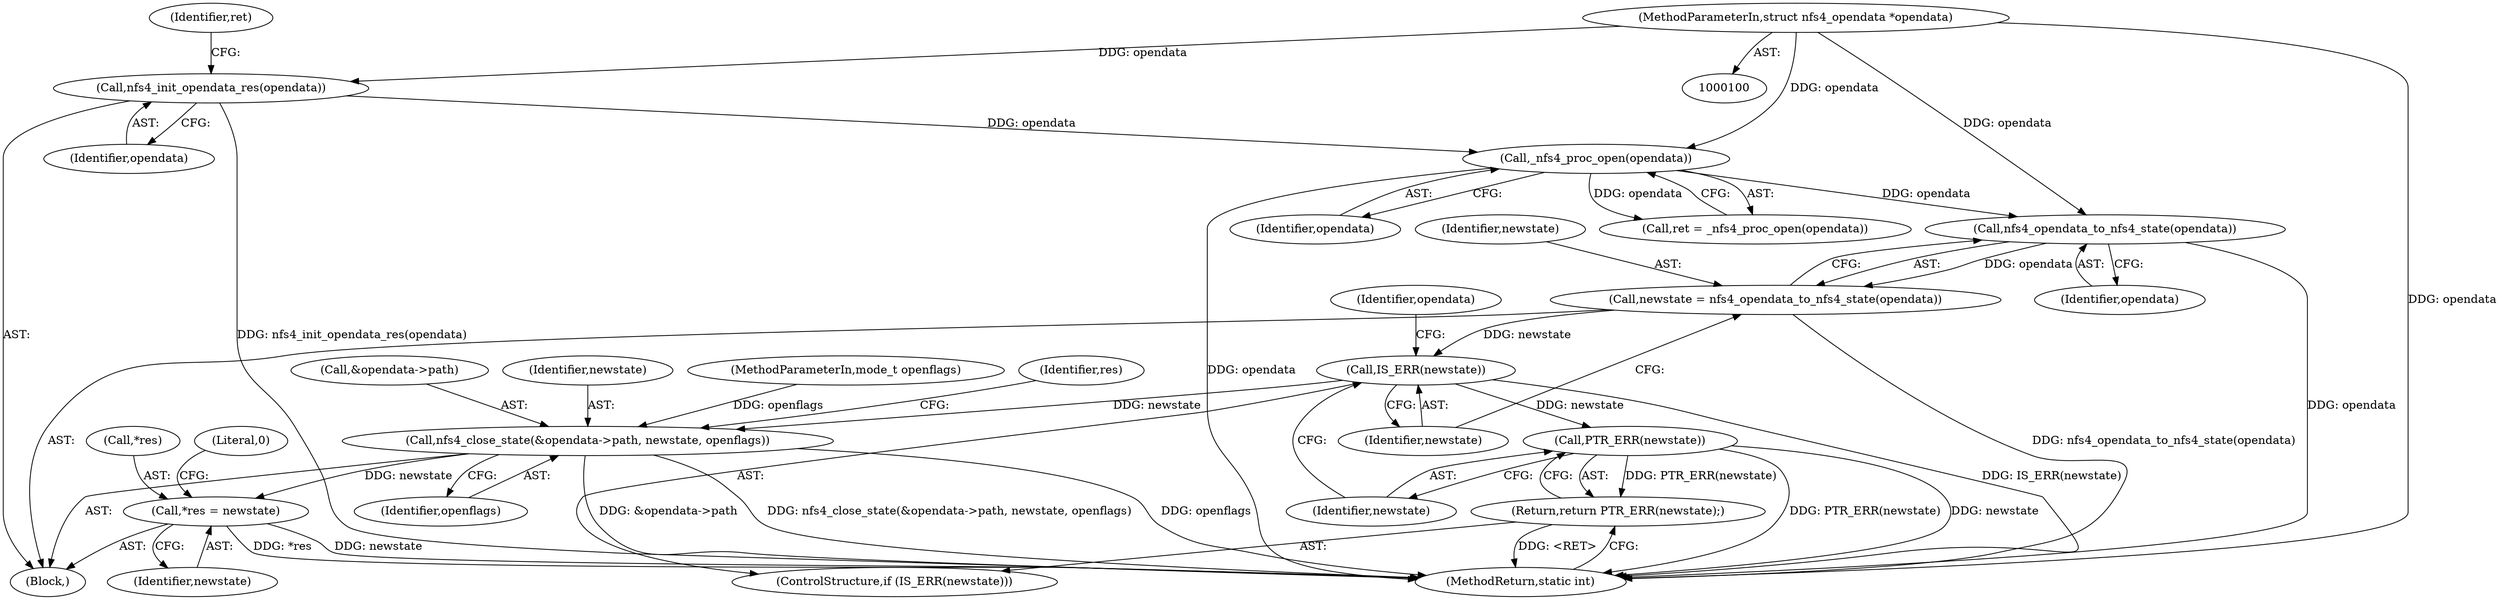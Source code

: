 digraph "0_linux_dc0b027dfadfcb8a5504f7d8052754bf8d501ab9_13@API" {
"1000148" [label="(Call,nfs4_opendata_to_nfs4_state(opendata))"];
"1000138" [label="(Call,_nfs4_proc_open(opendata))"];
"1000134" [label="(Call,nfs4_init_opendata_res(opendata))"];
"1000101" [label="(MethodParameterIn,struct nfs4_opendata *opendata)"];
"1000146" [label="(Call,newstate = nfs4_opendata_to_nfs4_state(opendata))"];
"1000151" [label="(Call,IS_ERR(newstate))"];
"1000154" [label="(Call,PTR_ERR(newstate))"];
"1000153" [label="(Return,return PTR_ERR(newstate);)"];
"1000156" [label="(Call,nfs4_close_state(&opendata->path, newstate, openflags))"];
"1000163" [label="(Call,*res = newstate)"];
"1000164" [label="(Call,*res)"];
"1000163" [label="(Call,*res = newstate)"];
"1000102" [label="(MethodParameterIn,mode_t openflags)"];
"1000159" [label="(Identifier,opendata)"];
"1000138" [label="(Call,_nfs4_proc_open(opendata))"];
"1000149" [label="(Identifier,opendata)"];
"1000169" [label="(MethodReturn,static int)"];
"1000134" [label="(Call,nfs4_init_opendata_res(opendata))"];
"1000156" [label="(Call,nfs4_close_state(&opendata->path, newstate, openflags))"];
"1000151" [label="(Call,IS_ERR(newstate))"];
"1000150" [label="(ControlStructure,if (IS_ERR(newstate)))"];
"1000162" [label="(Identifier,openflags)"];
"1000166" [label="(Identifier,newstate)"];
"1000135" [label="(Identifier,opendata)"];
"1000165" [label="(Identifier,res)"];
"1000101" [label="(MethodParameterIn,struct nfs4_opendata *opendata)"];
"1000147" [label="(Identifier,newstate)"];
"1000154" [label="(Call,PTR_ERR(newstate))"];
"1000148" [label="(Call,nfs4_opendata_to_nfs4_state(opendata))"];
"1000152" [label="(Identifier,newstate)"];
"1000153" [label="(Return,return PTR_ERR(newstate);)"];
"1000168" [label="(Literal,0)"];
"1000104" [label="(Block,)"];
"1000157" [label="(Call,&opendata->path)"];
"1000139" [label="(Identifier,opendata)"];
"1000146" [label="(Call,newstate = nfs4_opendata_to_nfs4_state(opendata))"];
"1000137" [label="(Identifier,ret)"];
"1000161" [label="(Identifier,newstate)"];
"1000136" [label="(Call,ret = _nfs4_proc_open(opendata))"];
"1000155" [label="(Identifier,newstate)"];
"1000148" -> "1000146"  [label="AST: "];
"1000148" -> "1000149"  [label="CFG: "];
"1000149" -> "1000148"  [label="AST: "];
"1000146" -> "1000148"  [label="CFG: "];
"1000148" -> "1000169"  [label="DDG: opendata"];
"1000148" -> "1000146"  [label="DDG: opendata"];
"1000138" -> "1000148"  [label="DDG: opendata"];
"1000101" -> "1000148"  [label="DDG: opendata"];
"1000138" -> "1000136"  [label="AST: "];
"1000138" -> "1000139"  [label="CFG: "];
"1000139" -> "1000138"  [label="AST: "];
"1000136" -> "1000138"  [label="CFG: "];
"1000138" -> "1000169"  [label="DDG: opendata"];
"1000138" -> "1000136"  [label="DDG: opendata"];
"1000134" -> "1000138"  [label="DDG: opendata"];
"1000101" -> "1000138"  [label="DDG: opendata"];
"1000134" -> "1000104"  [label="AST: "];
"1000134" -> "1000135"  [label="CFG: "];
"1000135" -> "1000134"  [label="AST: "];
"1000137" -> "1000134"  [label="CFG: "];
"1000134" -> "1000169"  [label="DDG: nfs4_init_opendata_res(opendata)"];
"1000101" -> "1000134"  [label="DDG: opendata"];
"1000101" -> "1000100"  [label="AST: "];
"1000101" -> "1000169"  [label="DDG: opendata"];
"1000146" -> "1000104"  [label="AST: "];
"1000147" -> "1000146"  [label="AST: "];
"1000152" -> "1000146"  [label="CFG: "];
"1000146" -> "1000169"  [label="DDG: nfs4_opendata_to_nfs4_state(opendata)"];
"1000146" -> "1000151"  [label="DDG: newstate"];
"1000151" -> "1000150"  [label="AST: "];
"1000151" -> "1000152"  [label="CFG: "];
"1000152" -> "1000151"  [label="AST: "];
"1000155" -> "1000151"  [label="CFG: "];
"1000159" -> "1000151"  [label="CFG: "];
"1000151" -> "1000169"  [label="DDG: IS_ERR(newstate)"];
"1000151" -> "1000154"  [label="DDG: newstate"];
"1000151" -> "1000156"  [label="DDG: newstate"];
"1000154" -> "1000153"  [label="AST: "];
"1000154" -> "1000155"  [label="CFG: "];
"1000155" -> "1000154"  [label="AST: "];
"1000153" -> "1000154"  [label="CFG: "];
"1000154" -> "1000169"  [label="DDG: PTR_ERR(newstate)"];
"1000154" -> "1000169"  [label="DDG: newstate"];
"1000154" -> "1000153"  [label="DDG: PTR_ERR(newstate)"];
"1000153" -> "1000150"  [label="AST: "];
"1000169" -> "1000153"  [label="CFG: "];
"1000153" -> "1000169"  [label="DDG: <RET>"];
"1000156" -> "1000104"  [label="AST: "];
"1000156" -> "1000162"  [label="CFG: "];
"1000157" -> "1000156"  [label="AST: "];
"1000161" -> "1000156"  [label="AST: "];
"1000162" -> "1000156"  [label="AST: "];
"1000165" -> "1000156"  [label="CFG: "];
"1000156" -> "1000169"  [label="DDG: &opendata->path"];
"1000156" -> "1000169"  [label="DDG: nfs4_close_state(&opendata->path, newstate, openflags)"];
"1000156" -> "1000169"  [label="DDG: openflags"];
"1000102" -> "1000156"  [label="DDG: openflags"];
"1000156" -> "1000163"  [label="DDG: newstate"];
"1000163" -> "1000104"  [label="AST: "];
"1000163" -> "1000166"  [label="CFG: "];
"1000164" -> "1000163"  [label="AST: "];
"1000166" -> "1000163"  [label="AST: "];
"1000168" -> "1000163"  [label="CFG: "];
"1000163" -> "1000169"  [label="DDG: newstate"];
"1000163" -> "1000169"  [label="DDG: *res"];
}

